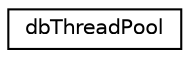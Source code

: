 digraph "Graphical Class Hierarchy"
{
 // INTERACTIVE_SVG=YES
 // LATEX_PDF_SIZE
  edge [fontname="Helvetica",fontsize="10",labelfontname="Helvetica",labelfontsize="10"];
  node [fontname="Helvetica",fontsize="10",shape=record];
  rankdir="LR";
  Node0 [label="dbThreadPool",height=0.2,width=0.4,color="black", fillcolor="white", style="filled",URL="$classdbThreadPool.html",tooltip=" "];
}
